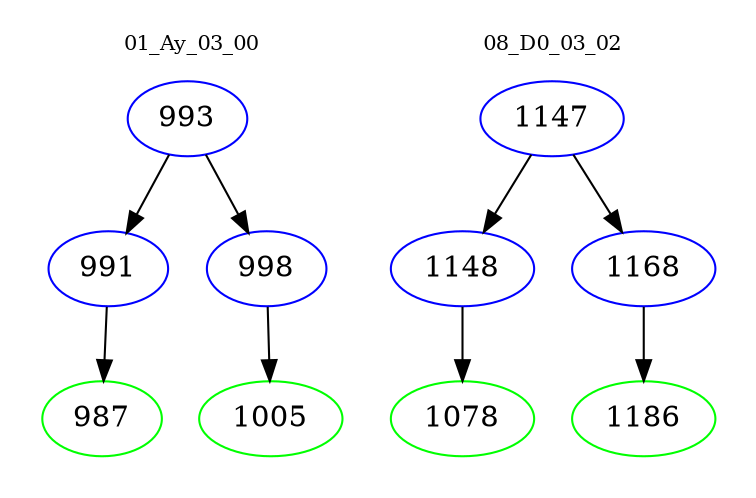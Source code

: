 digraph{
subgraph cluster_0 {
color = white
label = "01_Ay_03_00";
fontsize=10;
T0_993 [label="993", color="blue"]
T0_993 -> T0_991 [color="black"]
T0_991 [label="991", color="blue"]
T0_991 -> T0_987 [color="black"]
T0_987 [label="987", color="green"]
T0_993 -> T0_998 [color="black"]
T0_998 [label="998", color="blue"]
T0_998 -> T0_1005 [color="black"]
T0_1005 [label="1005", color="green"]
}
subgraph cluster_1 {
color = white
label = "08_D0_03_02";
fontsize=10;
T1_1147 [label="1147", color="blue"]
T1_1147 -> T1_1148 [color="black"]
T1_1148 [label="1148", color="blue"]
T1_1148 -> T1_1078 [color="black"]
T1_1078 [label="1078", color="green"]
T1_1147 -> T1_1168 [color="black"]
T1_1168 [label="1168", color="blue"]
T1_1168 -> T1_1186 [color="black"]
T1_1186 [label="1186", color="green"]
}
}
